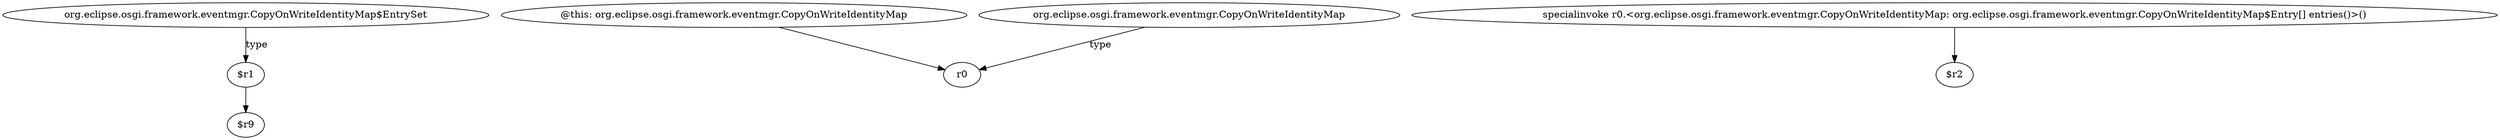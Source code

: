 digraph g {
0[label="org.eclipse.osgi.framework.eventmgr.CopyOnWriteIdentityMap$EntrySet"]
1[label="$r1"]
0->1[label="type"]
2[label="@this: org.eclipse.osgi.framework.eventmgr.CopyOnWriteIdentityMap"]
3[label="r0"]
2->3[label=""]
4[label="$r9"]
1->4[label=""]
5[label="specialinvoke r0.<org.eclipse.osgi.framework.eventmgr.CopyOnWriteIdentityMap: org.eclipse.osgi.framework.eventmgr.CopyOnWriteIdentityMap$Entry[] entries()>()"]
6[label="$r2"]
5->6[label=""]
7[label="org.eclipse.osgi.framework.eventmgr.CopyOnWriteIdentityMap"]
7->3[label="type"]
}